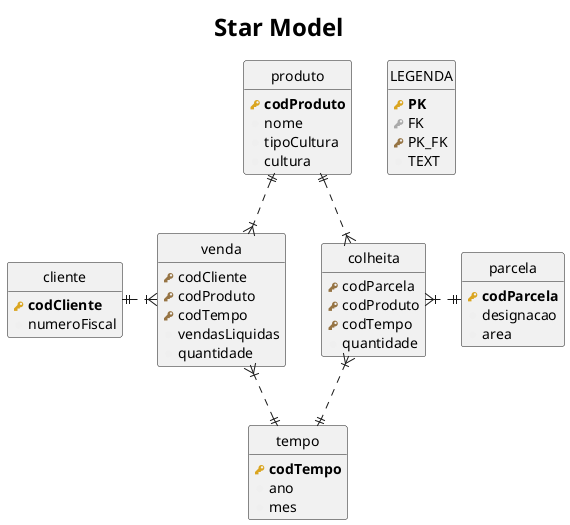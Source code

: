 @startuml
!define pk(x) <b><color:#daa520><&key></color> x</b>
!define fk(x) <color:#aaaaaa><&key></color> x
!define pk_fk(x) <color:#967444><&key></color> x
!define column(x) <color:#efefef><&media-record></color> x
!define table(x) entity x << (t, white) >>
title <b>Star Model</b>
hide methods
hide circle
skinparam title {
    HorizontalAlignment top
    FontSize 24
}

'------Tabelas----------

table(LEGENDA) {
    pk(PK)
    fk(FK)
    pk_fk(PK_FK)
    column(TEXT)
}

table(produto) {
    pk(codProduto)
    column(nome)
    column(tipoCultura)
    column(cultura)
}

table(cliente) {
    pk(codCliente)
    column(numeroFiscal)
}

table(venda) {
      pk_fk(codCliente)
      pk_fk(codProduto)
      pk_fk(codTempo)
      column(vendasLiquidas)
      column(quantidade)
}

table(colheita) {
     pk_fk(codParcela)
     pk_fk(codProduto)
     pk_fk(codTempo)
     column(quantidade)
}

table(parcela) {
     pk(codParcela)
     column(designacao)
     column(area)
}

table(tempo) {
     pk(codTempo)
     column(ano)
     column(mes)
}


'------Relações----------
colheita }|.down.|| tempo
venda }|.down.|| tempo
venda }|.up.|| produto
colheita }|.up.|| produto

venda }|.left.|| cliente
colheita }|.right.|| parcela
@enduml